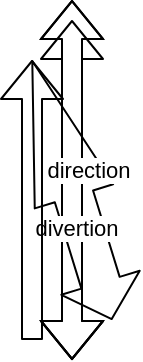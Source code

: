 <mxfile>
    <diagram id="PAXZH4BJvswPnAfIAGDS" name="Page-1">
        <mxGraphModel dx="244" dy="236" grid="1" gridSize="10" guides="1" tooltips="1" connect="1" arrows="1" fold="1" page="1" pageScale="1" pageWidth="850" pageHeight="1100" background="#ffffff" math="0" shadow="0">
            <root>
                <mxCell id="0"/>
                <mxCell id="1" parent="0"/>
                <mxCell id="2" value="" style="shape=flexArrow;endArrow=classic;startArrow=classic;html=1;" edge="1" parent="1">
                    <mxGeometry width="100" height="100" relative="1" as="geometry">
                        <mxPoint x="150" y="240" as="sourcePoint"/>
                        <mxPoint x="150" y="60" as="targetPoint"/>
                        <Array as="points">
                            <mxPoint x="150" y="150"/>
                        </Array>
                    </mxGeometry>
                </mxCell>
                <mxCell id="3" value="" style="shape=flexArrow;endArrow=classic;startArrow=classic;html=1;width=20;endSize=23.269;" edge="1" parent="1">
                    <mxGeometry width="100" height="100" relative="1" as="geometry">
                        <mxPoint x="170" y="220" as="sourcePoint"/>
                        <mxPoint x="130" y="90" as="targetPoint"/>
                    </mxGeometry>
                </mxCell>
                <mxCell id="5" value="" style="shape=flexArrow;endArrow=classic;startArrow=classic;html=1;movable=0;resizable=0;rotatable=0;deletable=0;editable=0;connectable=0;" edge="1" parent="1">
                    <mxGeometry width="100" height="100" relative="1" as="geometry">
                        <mxPoint x="150" y="240" as="sourcePoint"/>
                        <mxPoint x="150" y="70" as="targetPoint"/>
                    </mxGeometry>
                </mxCell>
                <mxCell id="6" value="direction" style="edgeLabel;html=1;align=center;verticalAlign=middle;resizable=0;points=[];" vertex="1" connectable="0" parent="5">
                    <mxGeometry x="0.123" y="-8" relative="1" as="geometry">
                        <mxPoint as="offset"/>
                    </mxGeometry>
                </mxCell>
                <mxCell id="8" value="divertion" style="edgeLabel;html=1;align=center;verticalAlign=middle;resizable=0;points=[];" vertex="1" connectable="0" parent="5">
                    <mxGeometry x="-0.217" y="-2" relative="1" as="geometry">
                        <mxPoint as="offset"/>
                    </mxGeometry>
                </mxCell>
                <mxCell id="7" value="" style="shape=flexArrow;endArrow=classic;html=1;" edge="1" parent="1">
                    <mxGeometry width="50" height="50" relative="1" as="geometry">
                        <mxPoint x="130" y="230" as="sourcePoint"/>
                        <mxPoint x="130" y="90" as="targetPoint"/>
                    </mxGeometry>
                </mxCell>
            </root>
        </mxGraphModel>
    </diagram>
</mxfile>